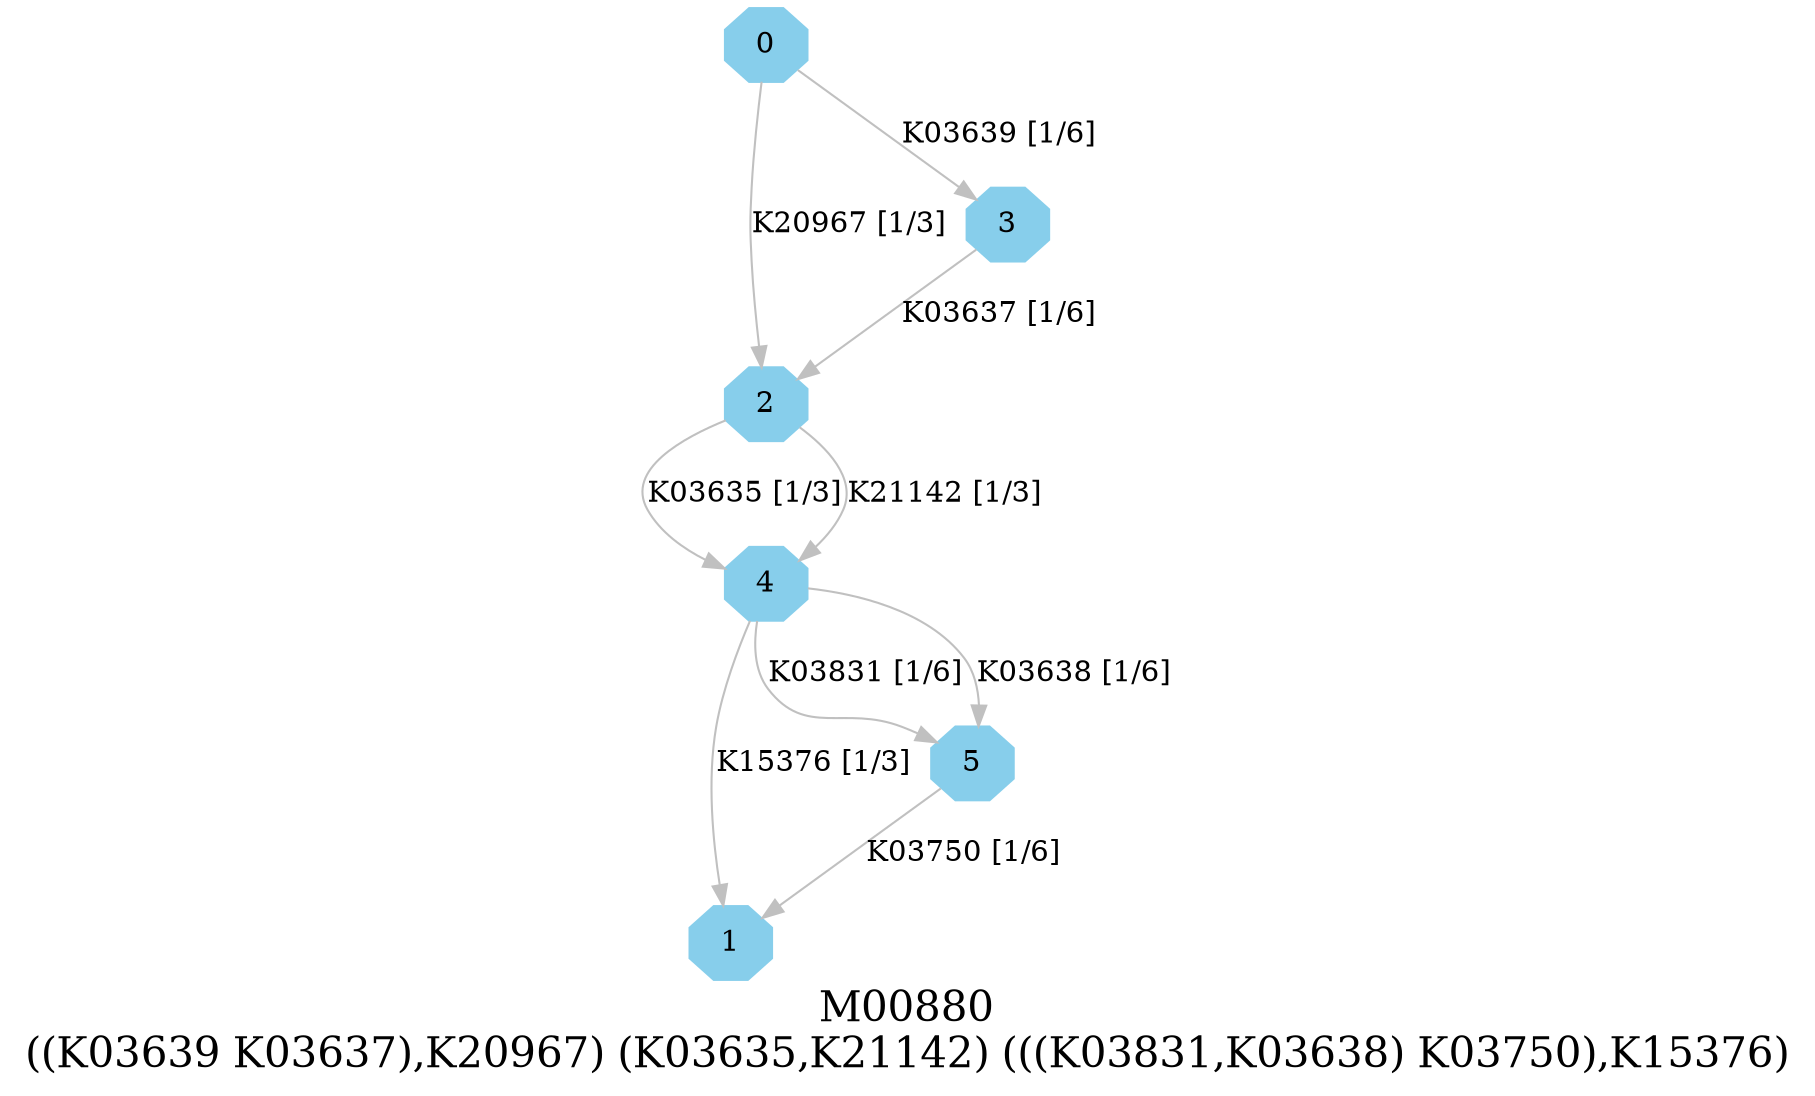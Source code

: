 digraph G {
graph [label="M00880
((K03639 K03637),K20967) (K03635,K21142) (((K03831,K03638) K03750),K15376)",fontsize=20];
node [shape=box,style=filled];
edge [len=3,color=grey];
{node [width=.3,height=.3,shape=octagon,style=filled,color=skyblue] 0 1 2 3 4 5 }
0 -> 3 [label="K03639 [1/6]"];
0 -> 2 [label="K20967 [1/3]"];
2 -> 4 [label="K03635 [1/3]"];
2 -> 4 [label="K21142 [1/3]"];
3 -> 2 [label="K03637 [1/6]"];
4 -> 5 [label="K03831 [1/6]"];
4 -> 5 [label="K03638 [1/6]"];
4 -> 1 [label="K15376 [1/3]"];
5 -> 1 [label="K03750 [1/6]"];
}